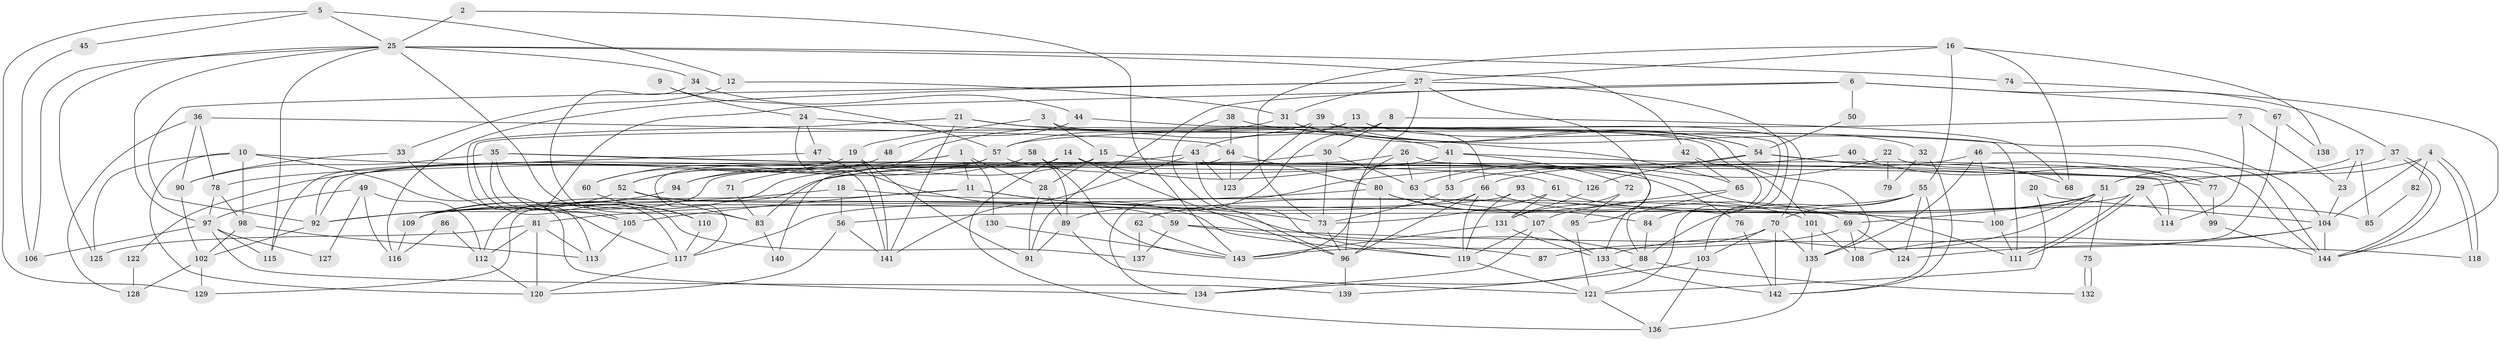 // Generated by graph-tools (version 1.1) at 2025/50/03/09/25 03:50:05]
// undirected, 144 vertices, 288 edges
graph export_dot {
graph [start="1"]
  node [color=gray90,style=filled];
  1;
  2;
  3;
  4;
  5;
  6;
  7;
  8;
  9;
  10;
  11;
  12;
  13;
  14;
  15;
  16;
  17;
  18;
  19;
  20;
  21;
  22;
  23;
  24;
  25;
  26;
  27;
  28;
  29;
  30;
  31;
  32;
  33;
  34;
  35;
  36;
  37;
  38;
  39;
  40;
  41;
  42;
  43;
  44;
  45;
  46;
  47;
  48;
  49;
  50;
  51;
  52;
  53;
  54;
  55;
  56;
  57;
  58;
  59;
  60;
  61;
  62;
  63;
  64;
  65;
  66;
  67;
  68;
  69;
  70;
  71;
  72;
  73;
  74;
  75;
  76;
  77;
  78;
  79;
  80;
  81;
  82;
  83;
  84;
  85;
  86;
  87;
  88;
  89;
  90;
  91;
  92;
  93;
  94;
  95;
  96;
  97;
  98;
  99;
  100;
  101;
  102;
  103;
  104;
  105;
  106;
  107;
  108;
  109;
  110;
  111;
  112;
  113;
  114;
  115;
  116;
  117;
  118;
  119;
  120;
  121;
  122;
  123;
  124;
  125;
  126;
  127;
  128;
  129;
  130;
  131;
  132;
  133;
  134;
  135;
  136;
  137;
  138;
  139;
  140;
  141;
  142;
  143;
  144;
  1 -- 28;
  1 -- 11;
  1 -- 92;
  1 -- 122;
  1 -- 130;
  2 -- 25;
  2 -- 143;
  3 -- 135;
  3 -- 19;
  3 -- 15;
  4 -- 51;
  4 -- 118;
  4 -- 118;
  4 -- 82;
  4 -- 104;
  5 -- 129;
  5 -- 25;
  5 -- 12;
  5 -- 45;
  6 -- 37;
  6 -- 91;
  6 -- 50;
  6 -- 67;
  6 -- 110;
  7 -- 57;
  7 -- 114;
  7 -- 23;
  8 -- 30;
  8 -- 89;
  8 -- 68;
  9 -- 24;
  9 -- 57;
  10 -- 120;
  10 -- 98;
  10 -- 77;
  10 -- 125;
  10 -- 134;
  11 -- 88;
  11 -- 73;
  11 -- 105;
  11 -- 129;
  12 -- 33;
  12 -- 31;
  13 -- 70;
  13 -- 43;
  13 -- 32;
  13 -- 105;
  14 -- 92;
  14 -- 96;
  14 -- 126;
  14 -- 136;
  15 -- 111;
  15 -- 28;
  15 -- 71;
  16 -- 27;
  16 -- 68;
  16 -- 55;
  16 -- 73;
  16 -- 138;
  17 -- 29;
  17 -- 23;
  17 -- 85;
  18 -- 92;
  18 -- 56;
  18 -- 69;
  19 -- 60;
  19 -- 141;
  19 -- 91;
  19 -- 115;
  20 -- 104;
  20 -- 121;
  21 -- 101;
  21 -- 41;
  21 -- 113;
  21 -- 141;
  22 -- 144;
  22 -- 63;
  22 -- 79;
  23 -- 104;
  24 -- 141;
  24 -- 65;
  24 -- 47;
  25 -- 115;
  25 -- 125;
  25 -- 34;
  25 -- 42;
  25 -- 74;
  25 -- 97;
  25 -- 106;
  25 -- 137;
  26 -- 133;
  26 -- 143;
  26 -- 63;
  26 -- 83;
  27 -- 31;
  27 -- 103;
  27 -- 92;
  27 -- 95;
  27 -- 96;
  27 -- 116;
  28 -- 91;
  28 -- 89;
  29 -- 109;
  29 -- 111;
  29 -- 111;
  29 -- 114;
  30 -- 63;
  30 -- 73;
  30 -- 140;
  31 -- 54;
  31 -- 52;
  31 -- 66;
  32 -- 142;
  32 -- 79;
  33 -- 117;
  33 -- 90;
  34 -- 83;
  34 -- 44;
  35 -- 117;
  35 -- 105;
  35 -- 61;
  35 -- 90;
  35 -- 114;
  36 -- 78;
  36 -- 64;
  36 -- 90;
  36 -- 128;
  37 -- 144;
  37 -- 144;
  37 -- 66;
  38 -- 104;
  38 -- 96;
  38 -- 64;
  39 -- 54;
  39 -- 121;
  39 -- 57;
  39 -- 123;
  40 -- 134;
  40 -- 77;
  41 -- 109;
  41 -- 53;
  41 -- 72;
  41 -- 99;
  42 -- 84;
  42 -- 65;
  43 -- 141;
  43 -- 119;
  43 -- 94;
  43 -- 123;
  44 -- 111;
  44 -- 48;
  45 -- 106;
  46 -- 100;
  46 -- 144;
  46 -- 53;
  46 -- 135;
  47 -- 78;
  47 -- 119;
  48 -- 52;
  49 -- 97;
  49 -- 112;
  49 -- 116;
  49 -- 127;
  50 -- 54;
  51 -- 69;
  51 -- 133;
  51 -- 62;
  51 -- 75;
  51 -- 100;
  52 -- 92;
  52 -- 59;
  52 -- 83;
  53 -- 73;
  54 -- 126;
  54 -- 77;
  54 -- 68;
  54 -- 112;
  55 -- 124;
  55 -- 56;
  55 -- 70;
  55 -- 88;
  55 -- 142;
  56 -- 120;
  56 -- 141;
  57 -- 117;
  57 -- 60;
  57 -- 76;
  58 -- 94;
  58 -- 89;
  58 -- 143;
  59 -- 137;
  59 -- 87;
  59 -- 118;
  60 -- 110;
  61 -- 73;
  61 -- 85;
  61 -- 131;
  62 -- 143;
  62 -- 137;
  63 -- 107;
  64 -- 123;
  64 -- 80;
  64 -- 109;
  65 -- 88;
  65 -- 107;
  66 -- 69;
  66 -- 96;
  66 -- 117;
  66 -- 119;
  67 -- 108;
  67 -- 138;
  69 -- 143;
  69 -- 108;
  69 -- 124;
  70 -- 142;
  70 -- 87;
  70 -- 103;
  70 -- 135;
  71 -- 83;
  72 -- 95;
  72 -- 131;
  73 -- 96;
  74 -- 144;
  75 -- 132;
  75 -- 132;
  76 -- 142;
  77 -- 99;
  78 -- 97;
  78 -- 98;
  80 -- 96;
  80 -- 81;
  80 -- 84;
  80 -- 101;
  81 -- 113;
  81 -- 112;
  81 -- 120;
  81 -- 125;
  82 -- 85;
  83 -- 140;
  84 -- 88;
  86 -- 116;
  86 -- 112;
  88 -- 134;
  88 -- 132;
  89 -- 121;
  89 -- 91;
  90 -- 102;
  92 -- 102;
  93 -- 119;
  93 -- 109;
  93 -- 100;
  94 -- 109;
  95 -- 121;
  96 -- 139;
  97 -- 139;
  97 -- 106;
  97 -- 115;
  97 -- 127;
  98 -- 113;
  98 -- 102;
  99 -- 144;
  100 -- 111;
  101 -- 135;
  101 -- 108;
  102 -- 128;
  102 -- 129;
  103 -- 136;
  103 -- 139;
  104 -- 108;
  104 -- 124;
  104 -- 144;
  105 -- 113;
  107 -- 119;
  107 -- 133;
  107 -- 134;
  109 -- 116;
  110 -- 117;
  112 -- 120;
  117 -- 120;
  119 -- 121;
  121 -- 136;
  122 -- 128;
  126 -- 131;
  130 -- 143;
  131 -- 133;
  131 -- 143;
  133 -- 142;
  135 -- 136;
}
